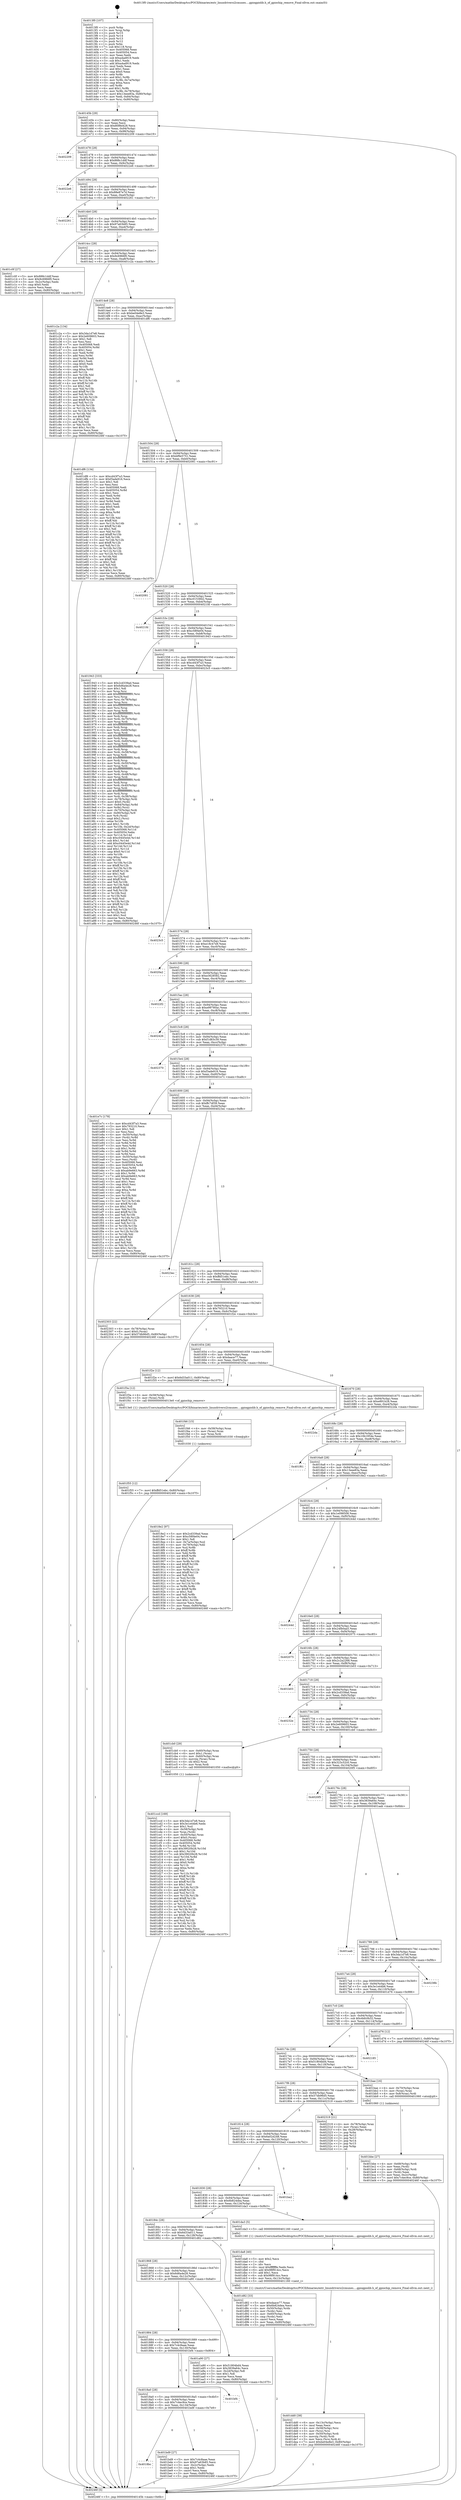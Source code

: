 digraph "0x4013f0" {
  label = "0x4013f0 (/mnt/c/Users/mathe/Desktop/tcc/POCII/binaries/extr_linuxdriversi2cmuxes....gpiogpiolib.h_of_gpiochip_remove_Final-ollvm.out::main(0))"
  labelloc = "t"
  node[shape=record]

  Entry [label="",width=0.3,height=0.3,shape=circle,fillcolor=black,style=filled]
  "0x40145b" [label="{
     0x40145b [29]\l
     | [instrs]\l
     &nbsp;&nbsp;0x40145b \<+3\>: mov -0x80(%rbp),%eax\l
     &nbsp;&nbsp;0x40145e \<+2\>: mov %eax,%ecx\l
     &nbsp;&nbsp;0x401460 \<+6\>: sub $0x80f8d428,%ecx\l
     &nbsp;&nbsp;0x401466 \<+6\>: mov %eax,-0x94(%rbp)\l
     &nbsp;&nbsp;0x40146c \<+6\>: mov %ecx,-0x98(%rbp)\l
     &nbsp;&nbsp;0x401472 \<+6\>: je 0000000000402209 \<main+0xe19\>\l
  }"]
  "0x402209" [label="{
     0x402209\l
  }", style=dashed]
  "0x401478" [label="{
     0x401478 [28]\l
     | [instrs]\l
     &nbsp;&nbsp;0x401478 \<+5\>: jmp 000000000040147d \<main+0x8d\>\l
     &nbsp;&nbsp;0x40147d \<+6\>: mov -0x94(%rbp),%eax\l
     &nbsp;&nbsp;0x401483 \<+5\>: sub $0x888c1ddf,%eax\l
     &nbsp;&nbsp;0x401488 \<+6\>: mov %eax,-0x9c(%rbp)\l
     &nbsp;&nbsp;0x40148e \<+6\>: je 00000000004022e6 \<main+0xef6\>\l
  }"]
  Exit [label="",width=0.3,height=0.3,shape=circle,fillcolor=black,style=filled,peripheries=2]
  "0x4022e6" [label="{
     0x4022e6\l
  }", style=dashed]
  "0x401494" [label="{
     0x401494 [28]\l
     | [instrs]\l
     &nbsp;&nbsp;0x401494 \<+5\>: jmp 0000000000401499 \<main+0xa9\>\l
     &nbsp;&nbsp;0x401499 \<+6\>: mov -0x94(%rbp),%eax\l
     &nbsp;&nbsp;0x40149f \<+5\>: sub $0x88e87e7d,%eax\l
     &nbsp;&nbsp;0x4014a4 \<+6\>: mov %eax,-0xa0(%rbp)\l
     &nbsp;&nbsp;0x4014aa \<+6\>: je 0000000000402261 \<main+0xe71\>\l
  }"]
  "0x401f55" [label="{
     0x401f55 [12]\l
     | [instrs]\l
     &nbsp;&nbsp;0x401f55 \<+7\>: movl $0xffd51ebc,-0x80(%rbp)\l
     &nbsp;&nbsp;0x401f5c \<+5\>: jmp 000000000040246f \<main+0x107f\>\l
  }"]
  "0x402261" [label="{
     0x402261\l
  }", style=dashed]
  "0x4014b0" [label="{
     0x4014b0 [28]\l
     | [instrs]\l
     &nbsp;&nbsp;0x4014b0 \<+5\>: jmp 00000000004014b5 \<main+0xc5\>\l
     &nbsp;&nbsp;0x4014b5 \<+6\>: mov -0x94(%rbp),%eax\l
     &nbsp;&nbsp;0x4014bb \<+5\>: sub $0x97a63b85,%eax\l
     &nbsp;&nbsp;0x4014c0 \<+6\>: mov %eax,-0xa4(%rbp)\l
     &nbsp;&nbsp;0x4014c6 \<+6\>: je 0000000000401c0f \<main+0x81f\>\l
  }"]
  "0x401f46" [label="{
     0x401f46 [15]\l
     | [instrs]\l
     &nbsp;&nbsp;0x401f46 \<+4\>: mov -0x58(%rbp),%rax\l
     &nbsp;&nbsp;0x401f4a \<+3\>: mov (%rax),%rax\l
     &nbsp;&nbsp;0x401f4d \<+3\>: mov %rax,%rdi\l
     &nbsp;&nbsp;0x401f50 \<+5\>: call 0000000000401030 \<free@plt\>\l
     | [calls]\l
     &nbsp;&nbsp;0x401030 \{1\} (unknown)\l
  }"]
  "0x401c0f" [label="{
     0x401c0f [27]\l
     | [instrs]\l
     &nbsp;&nbsp;0x401c0f \<+5\>: mov $0x888c1ddf,%eax\l
     &nbsp;&nbsp;0x401c14 \<+5\>: mov $0x9c6966f0,%ecx\l
     &nbsp;&nbsp;0x401c19 \<+3\>: mov -0x2c(%rbp),%edx\l
     &nbsp;&nbsp;0x401c1c \<+3\>: cmp $0x0,%edx\l
     &nbsp;&nbsp;0x401c1f \<+3\>: cmove %ecx,%eax\l
     &nbsp;&nbsp;0x401c22 \<+3\>: mov %eax,-0x80(%rbp)\l
     &nbsp;&nbsp;0x401c25 \<+5\>: jmp 000000000040246f \<main+0x107f\>\l
  }"]
  "0x4014cc" [label="{
     0x4014cc [28]\l
     | [instrs]\l
     &nbsp;&nbsp;0x4014cc \<+5\>: jmp 00000000004014d1 \<main+0xe1\>\l
     &nbsp;&nbsp;0x4014d1 \<+6\>: mov -0x94(%rbp),%eax\l
     &nbsp;&nbsp;0x4014d7 \<+5\>: sub $0x9c6966f0,%eax\l
     &nbsp;&nbsp;0x4014dc \<+6\>: mov %eax,-0xa8(%rbp)\l
     &nbsp;&nbsp;0x4014e2 \<+6\>: je 0000000000401c2a \<main+0x83a\>\l
  }"]
  "0x401dd0" [label="{
     0x401dd0 [38]\l
     | [instrs]\l
     &nbsp;&nbsp;0x401dd0 \<+6\>: mov -0x13c(%rbp),%ecx\l
     &nbsp;&nbsp;0x401dd6 \<+3\>: imul %eax,%ecx\l
     &nbsp;&nbsp;0x401dd9 \<+4\>: mov -0x58(%rbp),%rsi\l
     &nbsp;&nbsp;0x401ddd \<+3\>: mov (%rsi),%rsi\l
     &nbsp;&nbsp;0x401de0 \<+4\>: mov -0x50(%rbp),%rdi\l
     &nbsp;&nbsp;0x401de4 \<+3\>: movslq (%rdi),%rdi\l
     &nbsp;&nbsp;0x401de7 \<+3\>: mov %ecx,(%rsi,%rdi,4)\l
     &nbsp;&nbsp;0x401dea \<+7\>: movl $0xbe04e8e3,-0x80(%rbp)\l
     &nbsp;&nbsp;0x401df1 \<+5\>: jmp 000000000040246f \<main+0x107f\>\l
  }"]
  "0x401c2a" [label="{
     0x401c2a [134]\l
     | [instrs]\l
     &nbsp;&nbsp;0x401c2a \<+5\>: mov $0x3da1d7e8,%eax\l
     &nbsp;&nbsp;0x401c2f \<+5\>: mov $0x2e609603,%ecx\l
     &nbsp;&nbsp;0x401c34 \<+2\>: mov $0x1,%dl\l
     &nbsp;&nbsp;0x401c36 \<+2\>: xor %esi,%esi\l
     &nbsp;&nbsp;0x401c38 \<+7\>: mov 0x405068,%edi\l
     &nbsp;&nbsp;0x401c3f \<+8\>: mov 0x405054,%r8d\l
     &nbsp;&nbsp;0x401c47 \<+3\>: sub $0x1,%esi\l
     &nbsp;&nbsp;0x401c4a \<+3\>: mov %edi,%r9d\l
     &nbsp;&nbsp;0x401c4d \<+3\>: add %esi,%r9d\l
     &nbsp;&nbsp;0x401c50 \<+4\>: imul %r9d,%edi\l
     &nbsp;&nbsp;0x401c54 \<+3\>: and $0x1,%edi\l
     &nbsp;&nbsp;0x401c57 \<+3\>: cmp $0x0,%edi\l
     &nbsp;&nbsp;0x401c5a \<+4\>: sete %r10b\l
     &nbsp;&nbsp;0x401c5e \<+4\>: cmp $0xa,%r8d\l
     &nbsp;&nbsp;0x401c62 \<+4\>: setl %r11b\l
     &nbsp;&nbsp;0x401c66 \<+3\>: mov %r10b,%bl\l
     &nbsp;&nbsp;0x401c69 \<+3\>: xor $0xff,%bl\l
     &nbsp;&nbsp;0x401c6c \<+3\>: mov %r11b,%r14b\l
     &nbsp;&nbsp;0x401c6f \<+4\>: xor $0xff,%r14b\l
     &nbsp;&nbsp;0x401c73 \<+3\>: xor $0x1,%dl\l
     &nbsp;&nbsp;0x401c76 \<+3\>: mov %bl,%r15b\l
     &nbsp;&nbsp;0x401c79 \<+4\>: and $0xff,%r15b\l
     &nbsp;&nbsp;0x401c7d \<+3\>: and %dl,%r10b\l
     &nbsp;&nbsp;0x401c80 \<+3\>: mov %r14b,%r12b\l
     &nbsp;&nbsp;0x401c83 \<+4\>: and $0xff,%r12b\l
     &nbsp;&nbsp;0x401c87 \<+3\>: and %dl,%r11b\l
     &nbsp;&nbsp;0x401c8a \<+3\>: or %r10b,%r15b\l
     &nbsp;&nbsp;0x401c8d \<+3\>: or %r11b,%r12b\l
     &nbsp;&nbsp;0x401c90 \<+3\>: xor %r12b,%r15b\l
     &nbsp;&nbsp;0x401c93 \<+3\>: or %r14b,%bl\l
     &nbsp;&nbsp;0x401c96 \<+3\>: xor $0xff,%bl\l
     &nbsp;&nbsp;0x401c99 \<+3\>: or $0x1,%dl\l
     &nbsp;&nbsp;0x401c9c \<+2\>: and %dl,%bl\l
     &nbsp;&nbsp;0x401c9e \<+3\>: or %bl,%r15b\l
     &nbsp;&nbsp;0x401ca1 \<+4\>: test $0x1,%r15b\l
     &nbsp;&nbsp;0x401ca5 \<+3\>: cmovne %ecx,%eax\l
     &nbsp;&nbsp;0x401ca8 \<+3\>: mov %eax,-0x80(%rbp)\l
     &nbsp;&nbsp;0x401cab \<+5\>: jmp 000000000040246f \<main+0x107f\>\l
  }"]
  "0x4014e8" [label="{
     0x4014e8 [28]\l
     | [instrs]\l
     &nbsp;&nbsp;0x4014e8 \<+5\>: jmp 00000000004014ed \<main+0xfd\>\l
     &nbsp;&nbsp;0x4014ed \<+6\>: mov -0x94(%rbp),%eax\l
     &nbsp;&nbsp;0x4014f3 \<+5\>: sub $0xbe04e8e3,%eax\l
     &nbsp;&nbsp;0x4014f8 \<+6\>: mov %eax,-0xac(%rbp)\l
     &nbsp;&nbsp;0x4014fe \<+6\>: je 0000000000401df6 \<main+0xa06\>\l
  }"]
  "0x401da8" [label="{
     0x401da8 [40]\l
     | [instrs]\l
     &nbsp;&nbsp;0x401da8 \<+5\>: mov $0x2,%ecx\l
     &nbsp;&nbsp;0x401dad \<+1\>: cltd\l
     &nbsp;&nbsp;0x401dae \<+2\>: idiv %ecx\l
     &nbsp;&nbsp;0x401db0 \<+6\>: imul $0xfffffffe,%edx,%ecx\l
     &nbsp;&nbsp;0x401db6 \<+6\>: add $0x98f914cc,%ecx\l
     &nbsp;&nbsp;0x401dbc \<+3\>: add $0x1,%ecx\l
     &nbsp;&nbsp;0x401dbf \<+6\>: sub $0x98f914cc,%ecx\l
     &nbsp;&nbsp;0x401dc5 \<+6\>: mov %ecx,-0x13c(%rbp)\l
     &nbsp;&nbsp;0x401dcb \<+5\>: call 0000000000401160 \<next_i\>\l
     | [calls]\l
     &nbsp;&nbsp;0x401160 \{1\} (/mnt/c/Users/mathe/Desktop/tcc/POCII/binaries/extr_linuxdriversi2cmuxes....gpiogpiolib.h_of_gpiochip_remove_Final-ollvm.out::next_i)\l
  }"]
  "0x401df6" [label="{
     0x401df6 [134]\l
     | [instrs]\l
     &nbsp;&nbsp;0x401df6 \<+5\>: mov $0xcd43f7a3,%eax\l
     &nbsp;&nbsp;0x401dfb \<+5\>: mov $0xf3ade916,%ecx\l
     &nbsp;&nbsp;0x401e00 \<+2\>: mov $0x1,%dl\l
     &nbsp;&nbsp;0x401e02 \<+2\>: xor %esi,%esi\l
     &nbsp;&nbsp;0x401e04 \<+7\>: mov 0x405068,%edi\l
     &nbsp;&nbsp;0x401e0b \<+8\>: mov 0x405054,%r8d\l
     &nbsp;&nbsp;0x401e13 \<+3\>: sub $0x1,%esi\l
     &nbsp;&nbsp;0x401e16 \<+3\>: mov %edi,%r9d\l
     &nbsp;&nbsp;0x401e19 \<+3\>: add %esi,%r9d\l
     &nbsp;&nbsp;0x401e1c \<+4\>: imul %r9d,%edi\l
     &nbsp;&nbsp;0x401e20 \<+3\>: and $0x1,%edi\l
     &nbsp;&nbsp;0x401e23 \<+3\>: cmp $0x0,%edi\l
     &nbsp;&nbsp;0x401e26 \<+4\>: sete %r10b\l
     &nbsp;&nbsp;0x401e2a \<+4\>: cmp $0xa,%r8d\l
     &nbsp;&nbsp;0x401e2e \<+4\>: setl %r11b\l
     &nbsp;&nbsp;0x401e32 \<+3\>: mov %r10b,%bl\l
     &nbsp;&nbsp;0x401e35 \<+3\>: xor $0xff,%bl\l
     &nbsp;&nbsp;0x401e38 \<+3\>: mov %r11b,%r14b\l
     &nbsp;&nbsp;0x401e3b \<+4\>: xor $0xff,%r14b\l
     &nbsp;&nbsp;0x401e3f \<+3\>: xor $0x1,%dl\l
     &nbsp;&nbsp;0x401e42 \<+3\>: mov %bl,%r15b\l
     &nbsp;&nbsp;0x401e45 \<+4\>: and $0xff,%r15b\l
     &nbsp;&nbsp;0x401e49 \<+3\>: and %dl,%r10b\l
     &nbsp;&nbsp;0x401e4c \<+3\>: mov %r14b,%r12b\l
     &nbsp;&nbsp;0x401e4f \<+4\>: and $0xff,%r12b\l
     &nbsp;&nbsp;0x401e53 \<+3\>: and %dl,%r11b\l
     &nbsp;&nbsp;0x401e56 \<+3\>: or %r10b,%r15b\l
     &nbsp;&nbsp;0x401e59 \<+3\>: or %r11b,%r12b\l
     &nbsp;&nbsp;0x401e5c \<+3\>: xor %r12b,%r15b\l
     &nbsp;&nbsp;0x401e5f \<+3\>: or %r14b,%bl\l
     &nbsp;&nbsp;0x401e62 \<+3\>: xor $0xff,%bl\l
     &nbsp;&nbsp;0x401e65 \<+3\>: or $0x1,%dl\l
     &nbsp;&nbsp;0x401e68 \<+2\>: and %dl,%bl\l
     &nbsp;&nbsp;0x401e6a \<+3\>: or %bl,%r15b\l
     &nbsp;&nbsp;0x401e6d \<+4\>: test $0x1,%r15b\l
     &nbsp;&nbsp;0x401e71 \<+3\>: cmovne %ecx,%eax\l
     &nbsp;&nbsp;0x401e74 \<+3\>: mov %eax,-0x80(%rbp)\l
     &nbsp;&nbsp;0x401e77 \<+5\>: jmp 000000000040246f \<main+0x107f\>\l
  }"]
  "0x401504" [label="{
     0x401504 [28]\l
     | [instrs]\l
     &nbsp;&nbsp;0x401504 \<+5\>: jmp 0000000000401509 \<main+0x119\>\l
     &nbsp;&nbsp;0x401509 \<+6\>: mov -0x94(%rbp),%eax\l
     &nbsp;&nbsp;0x40150f \<+5\>: sub $0xbf9e5751,%eax\l
     &nbsp;&nbsp;0x401514 \<+6\>: mov %eax,-0xb0(%rbp)\l
     &nbsp;&nbsp;0x40151a \<+6\>: je 0000000000402081 \<main+0xc91\>\l
  }"]
  "0x401ccd" [label="{
     0x401ccd [169]\l
     | [instrs]\l
     &nbsp;&nbsp;0x401ccd \<+5\>: mov $0x3da1d7e8,%ecx\l
     &nbsp;&nbsp;0x401cd2 \<+5\>: mov $0x3e1e44b6,%edx\l
     &nbsp;&nbsp;0x401cd7 \<+3\>: mov $0x1,%sil\l
     &nbsp;&nbsp;0x401cda \<+4\>: mov -0x58(%rbp),%rdi\l
     &nbsp;&nbsp;0x401cde \<+3\>: mov %rax,(%rdi)\l
     &nbsp;&nbsp;0x401ce1 \<+4\>: mov -0x50(%rbp),%rax\l
     &nbsp;&nbsp;0x401ce5 \<+6\>: movl $0x0,(%rax)\l
     &nbsp;&nbsp;0x401ceb \<+8\>: mov 0x405068,%r8d\l
     &nbsp;&nbsp;0x401cf3 \<+8\>: mov 0x405054,%r9d\l
     &nbsp;&nbsp;0x401cfb \<+3\>: mov %r8d,%r10d\l
     &nbsp;&nbsp;0x401cfe \<+7\>: add $0x39020b28,%r10d\l
     &nbsp;&nbsp;0x401d05 \<+4\>: sub $0x1,%r10d\l
     &nbsp;&nbsp;0x401d09 \<+7\>: sub $0x39020b28,%r10d\l
     &nbsp;&nbsp;0x401d10 \<+4\>: imul %r10d,%r8d\l
     &nbsp;&nbsp;0x401d14 \<+4\>: and $0x1,%r8d\l
     &nbsp;&nbsp;0x401d18 \<+4\>: cmp $0x0,%r8d\l
     &nbsp;&nbsp;0x401d1c \<+4\>: sete %r11b\l
     &nbsp;&nbsp;0x401d20 \<+4\>: cmp $0xa,%r9d\l
     &nbsp;&nbsp;0x401d24 \<+3\>: setl %bl\l
     &nbsp;&nbsp;0x401d27 \<+3\>: mov %r11b,%r14b\l
     &nbsp;&nbsp;0x401d2a \<+4\>: xor $0xff,%r14b\l
     &nbsp;&nbsp;0x401d2e \<+3\>: mov %bl,%r15b\l
     &nbsp;&nbsp;0x401d31 \<+4\>: xor $0xff,%r15b\l
     &nbsp;&nbsp;0x401d35 \<+4\>: xor $0x1,%sil\l
     &nbsp;&nbsp;0x401d39 \<+3\>: mov %r14b,%r12b\l
     &nbsp;&nbsp;0x401d3c \<+4\>: and $0xff,%r12b\l
     &nbsp;&nbsp;0x401d40 \<+3\>: and %sil,%r11b\l
     &nbsp;&nbsp;0x401d43 \<+3\>: mov %r15b,%r13b\l
     &nbsp;&nbsp;0x401d46 \<+4\>: and $0xff,%r13b\l
     &nbsp;&nbsp;0x401d4a \<+3\>: and %sil,%bl\l
     &nbsp;&nbsp;0x401d4d \<+3\>: or %r11b,%r12b\l
     &nbsp;&nbsp;0x401d50 \<+3\>: or %bl,%r13b\l
     &nbsp;&nbsp;0x401d53 \<+3\>: xor %r13b,%r12b\l
     &nbsp;&nbsp;0x401d56 \<+3\>: or %r15b,%r14b\l
     &nbsp;&nbsp;0x401d59 \<+4\>: xor $0xff,%r14b\l
     &nbsp;&nbsp;0x401d5d \<+4\>: or $0x1,%sil\l
     &nbsp;&nbsp;0x401d61 \<+3\>: and %sil,%r14b\l
     &nbsp;&nbsp;0x401d64 \<+3\>: or %r14b,%r12b\l
     &nbsp;&nbsp;0x401d67 \<+4\>: test $0x1,%r12b\l
     &nbsp;&nbsp;0x401d6b \<+3\>: cmovne %edx,%ecx\l
     &nbsp;&nbsp;0x401d6e \<+3\>: mov %ecx,-0x80(%rbp)\l
     &nbsp;&nbsp;0x401d71 \<+5\>: jmp 000000000040246f \<main+0x107f\>\l
  }"]
  "0x402081" [label="{
     0x402081\l
  }", style=dashed]
  "0x401520" [label="{
     0x401520 [28]\l
     | [instrs]\l
     &nbsp;&nbsp;0x401520 \<+5\>: jmp 0000000000401525 \<main+0x135\>\l
     &nbsp;&nbsp;0x401525 \<+6\>: mov -0x94(%rbp),%eax\l
     &nbsp;&nbsp;0x40152b \<+5\>: sub $0xc0153842,%eax\l
     &nbsp;&nbsp;0x401530 \<+6\>: mov %eax,-0xb4(%rbp)\l
     &nbsp;&nbsp;0x401536 \<+6\>: je 00000000004021fd \<main+0xe0d\>\l
  }"]
  "0x4018bc" [label="{
     0x4018bc\l
  }", style=dashed]
  "0x4021fd" [label="{
     0x4021fd\l
  }", style=dashed]
  "0x40153c" [label="{
     0x40153c [28]\l
     | [instrs]\l
     &nbsp;&nbsp;0x40153c \<+5\>: jmp 0000000000401541 \<main+0x151\>\l
     &nbsp;&nbsp;0x401541 \<+6\>: mov -0x94(%rbp),%eax\l
     &nbsp;&nbsp;0x401547 \<+5\>: sub $0xc58f4e04,%eax\l
     &nbsp;&nbsp;0x40154c \<+6\>: mov %eax,-0xb8(%rbp)\l
     &nbsp;&nbsp;0x401552 \<+6\>: je 0000000000401943 \<main+0x553\>\l
  }"]
  "0x401bd9" [label="{
     0x401bd9 [27]\l
     | [instrs]\l
     &nbsp;&nbsp;0x401bd9 \<+5\>: mov $0x7c4c8aae,%eax\l
     &nbsp;&nbsp;0x401bde \<+5\>: mov $0x97a63b85,%ecx\l
     &nbsp;&nbsp;0x401be3 \<+3\>: mov -0x2c(%rbp),%edx\l
     &nbsp;&nbsp;0x401be6 \<+3\>: cmp $0x1,%edx\l
     &nbsp;&nbsp;0x401be9 \<+3\>: cmovl %ecx,%eax\l
     &nbsp;&nbsp;0x401bec \<+3\>: mov %eax,-0x80(%rbp)\l
     &nbsp;&nbsp;0x401bef \<+5\>: jmp 000000000040246f \<main+0x107f\>\l
  }"]
  "0x401943" [label="{
     0x401943 [333]\l
     | [instrs]\l
     &nbsp;&nbsp;0x401943 \<+5\>: mov $0x2cd339ad,%eax\l
     &nbsp;&nbsp;0x401948 \<+5\>: mov $0x6d6a4e28,%ecx\l
     &nbsp;&nbsp;0x40194d \<+2\>: mov $0x1,%dl\l
     &nbsp;&nbsp;0x40194f \<+3\>: mov %rsp,%rsi\l
     &nbsp;&nbsp;0x401952 \<+4\>: add $0xfffffffffffffff0,%rsi\l
     &nbsp;&nbsp;0x401956 \<+3\>: mov %rsi,%rsp\l
     &nbsp;&nbsp;0x401959 \<+4\>: mov %rsi,-0x78(%rbp)\l
     &nbsp;&nbsp;0x40195d \<+3\>: mov %rsp,%rsi\l
     &nbsp;&nbsp;0x401960 \<+4\>: add $0xfffffffffffffff0,%rsi\l
     &nbsp;&nbsp;0x401964 \<+3\>: mov %rsi,%rsp\l
     &nbsp;&nbsp;0x401967 \<+3\>: mov %rsp,%rdi\l
     &nbsp;&nbsp;0x40196a \<+4\>: add $0xfffffffffffffff0,%rdi\l
     &nbsp;&nbsp;0x40196e \<+3\>: mov %rdi,%rsp\l
     &nbsp;&nbsp;0x401971 \<+4\>: mov %rdi,-0x70(%rbp)\l
     &nbsp;&nbsp;0x401975 \<+3\>: mov %rsp,%rdi\l
     &nbsp;&nbsp;0x401978 \<+4\>: add $0xfffffffffffffff0,%rdi\l
     &nbsp;&nbsp;0x40197c \<+3\>: mov %rdi,%rsp\l
     &nbsp;&nbsp;0x40197f \<+4\>: mov %rdi,-0x68(%rbp)\l
     &nbsp;&nbsp;0x401983 \<+3\>: mov %rsp,%rdi\l
     &nbsp;&nbsp;0x401986 \<+4\>: add $0xfffffffffffffff0,%rdi\l
     &nbsp;&nbsp;0x40198a \<+3\>: mov %rdi,%rsp\l
     &nbsp;&nbsp;0x40198d \<+4\>: mov %rdi,-0x60(%rbp)\l
     &nbsp;&nbsp;0x401991 \<+3\>: mov %rsp,%rdi\l
     &nbsp;&nbsp;0x401994 \<+4\>: add $0xfffffffffffffff0,%rdi\l
     &nbsp;&nbsp;0x401998 \<+3\>: mov %rdi,%rsp\l
     &nbsp;&nbsp;0x40199b \<+4\>: mov %rdi,-0x58(%rbp)\l
     &nbsp;&nbsp;0x40199f \<+3\>: mov %rsp,%rdi\l
     &nbsp;&nbsp;0x4019a2 \<+4\>: add $0xfffffffffffffff0,%rdi\l
     &nbsp;&nbsp;0x4019a6 \<+3\>: mov %rdi,%rsp\l
     &nbsp;&nbsp;0x4019a9 \<+4\>: mov %rdi,-0x50(%rbp)\l
     &nbsp;&nbsp;0x4019ad \<+3\>: mov %rsp,%rdi\l
     &nbsp;&nbsp;0x4019b0 \<+4\>: add $0xfffffffffffffff0,%rdi\l
     &nbsp;&nbsp;0x4019b4 \<+3\>: mov %rdi,%rsp\l
     &nbsp;&nbsp;0x4019b7 \<+4\>: mov %rdi,-0x48(%rbp)\l
     &nbsp;&nbsp;0x4019bb \<+3\>: mov %rsp,%rdi\l
     &nbsp;&nbsp;0x4019be \<+4\>: add $0xfffffffffffffff0,%rdi\l
     &nbsp;&nbsp;0x4019c2 \<+3\>: mov %rdi,%rsp\l
     &nbsp;&nbsp;0x4019c5 \<+4\>: mov %rdi,-0x40(%rbp)\l
     &nbsp;&nbsp;0x4019c9 \<+3\>: mov %rsp,%rdi\l
     &nbsp;&nbsp;0x4019cc \<+4\>: add $0xfffffffffffffff0,%rdi\l
     &nbsp;&nbsp;0x4019d0 \<+3\>: mov %rdi,%rsp\l
     &nbsp;&nbsp;0x4019d3 \<+4\>: mov %rdi,-0x38(%rbp)\l
     &nbsp;&nbsp;0x4019d7 \<+4\>: mov -0x78(%rbp),%rdi\l
     &nbsp;&nbsp;0x4019db \<+6\>: movl $0x0,(%rdi)\l
     &nbsp;&nbsp;0x4019e1 \<+7\>: mov -0x84(%rbp),%r8d\l
     &nbsp;&nbsp;0x4019e8 \<+3\>: mov %r8d,(%rsi)\l
     &nbsp;&nbsp;0x4019eb \<+4\>: mov -0x70(%rbp),%rdi\l
     &nbsp;&nbsp;0x4019ef \<+7\>: mov -0x90(%rbp),%r9\l
     &nbsp;&nbsp;0x4019f6 \<+3\>: mov %r9,(%rdi)\l
     &nbsp;&nbsp;0x4019f9 \<+3\>: cmpl $0x2,(%rsi)\l
     &nbsp;&nbsp;0x4019fc \<+4\>: setne %r10b\l
     &nbsp;&nbsp;0x401a00 \<+4\>: and $0x1,%r10b\l
     &nbsp;&nbsp;0x401a04 \<+4\>: mov %r10b,-0x2d(%rbp)\l
     &nbsp;&nbsp;0x401a08 \<+8\>: mov 0x405068,%r11d\l
     &nbsp;&nbsp;0x401a10 \<+7\>: mov 0x405054,%ebx\l
     &nbsp;&nbsp;0x401a17 \<+3\>: mov %r11d,%r14d\l
     &nbsp;&nbsp;0x401a1a \<+7\>: sub $0xc0445e4d,%r14d\l
     &nbsp;&nbsp;0x401a21 \<+4\>: sub $0x1,%r14d\l
     &nbsp;&nbsp;0x401a25 \<+7\>: add $0xc0445e4d,%r14d\l
     &nbsp;&nbsp;0x401a2c \<+4\>: imul %r14d,%r11d\l
     &nbsp;&nbsp;0x401a30 \<+4\>: and $0x1,%r11d\l
     &nbsp;&nbsp;0x401a34 \<+4\>: cmp $0x0,%r11d\l
     &nbsp;&nbsp;0x401a38 \<+4\>: sete %r10b\l
     &nbsp;&nbsp;0x401a3c \<+3\>: cmp $0xa,%ebx\l
     &nbsp;&nbsp;0x401a3f \<+4\>: setl %r15b\l
     &nbsp;&nbsp;0x401a43 \<+3\>: mov %r10b,%r12b\l
     &nbsp;&nbsp;0x401a46 \<+4\>: xor $0xff,%r12b\l
     &nbsp;&nbsp;0x401a4a \<+3\>: mov %r15b,%r13b\l
     &nbsp;&nbsp;0x401a4d \<+4\>: xor $0xff,%r13b\l
     &nbsp;&nbsp;0x401a51 \<+3\>: xor $0x1,%dl\l
     &nbsp;&nbsp;0x401a54 \<+3\>: mov %r12b,%sil\l
     &nbsp;&nbsp;0x401a57 \<+4\>: and $0xff,%sil\l
     &nbsp;&nbsp;0x401a5b \<+3\>: and %dl,%r10b\l
     &nbsp;&nbsp;0x401a5e \<+3\>: mov %r13b,%dil\l
     &nbsp;&nbsp;0x401a61 \<+4\>: and $0xff,%dil\l
     &nbsp;&nbsp;0x401a65 \<+3\>: and %dl,%r15b\l
     &nbsp;&nbsp;0x401a68 \<+3\>: or %r10b,%sil\l
     &nbsp;&nbsp;0x401a6b \<+3\>: or %r15b,%dil\l
     &nbsp;&nbsp;0x401a6e \<+3\>: xor %dil,%sil\l
     &nbsp;&nbsp;0x401a71 \<+3\>: or %r13b,%r12b\l
     &nbsp;&nbsp;0x401a74 \<+4\>: xor $0xff,%r12b\l
     &nbsp;&nbsp;0x401a78 \<+3\>: or $0x1,%dl\l
     &nbsp;&nbsp;0x401a7b \<+3\>: and %dl,%r12b\l
     &nbsp;&nbsp;0x401a7e \<+3\>: or %r12b,%sil\l
     &nbsp;&nbsp;0x401a81 \<+4\>: test $0x1,%sil\l
     &nbsp;&nbsp;0x401a85 \<+3\>: cmovne %ecx,%eax\l
     &nbsp;&nbsp;0x401a88 \<+3\>: mov %eax,-0x80(%rbp)\l
     &nbsp;&nbsp;0x401a8b \<+5\>: jmp 000000000040246f \<main+0x107f\>\l
  }"]
  "0x401558" [label="{
     0x401558 [28]\l
     | [instrs]\l
     &nbsp;&nbsp;0x401558 \<+5\>: jmp 000000000040155d \<main+0x16d\>\l
     &nbsp;&nbsp;0x40155d \<+6\>: mov -0x94(%rbp),%eax\l
     &nbsp;&nbsp;0x401563 \<+5\>: sub $0xcd43f7a3,%eax\l
     &nbsp;&nbsp;0x401568 \<+6\>: mov %eax,-0xbc(%rbp)\l
     &nbsp;&nbsp;0x40156e \<+6\>: je 00000000004023c5 \<main+0xfd5\>\l
  }"]
  "0x4018a0" [label="{
     0x4018a0 [28]\l
     | [instrs]\l
     &nbsp;&nbsp;0x4018a0 \<+5\>: jmp 00000000004018a5 \<main+0x4b5\>\l
     &nbsp;&nbsp;0x4018a5 \<+6\>: mov -0x94(%rbp),%eax\l
     &nbsp;&nbsp;0x4018ab \<+5\>: sub $0x7c4ec9ce,%eax\l
     &nbsp;&nbsp;0x4018b0 \<+6\>: mov %eax,-0x134(%rbp)\l
     &nbsp;&nbsp;0x4018b6 \<+6\>: je 0000000000401bd9 \<main+0x7e9\>\l
  }"]
  "0x4023c5" [label="{
     0x4023c5\l
  }", style=dashed]
  "0x401574" [label="{
     0x401574 [28]\l
     | [instrs]\l
     &nbsp;&nbsp;0x401574 \<+5\>: jmp 0000000000401579 \<main+0x189\>\l
     &nbsp;&nbsp;0x401579 \<+6\>: mov -0x94(%rbp),%eax\l
     &nbsp;&nbsp;0x40157f \<+5\>: sub $0xe18c47e9,%eax\l
     &nbsp;&nbsp;0x401584 \<+6\>: mov %eax,-0xc0(%rbp)\l
     &nbsp;&nbsp;0x40158a \<+6\>: je 00000000004020a2 \<main+0xcb2\>\l
  }"]
  "0x401bf4" [label="{
     0x401bf4\l
  }", style=dashed]
  "0x4020a2" [label="{
     0x4020a2\l
  }", style=dashed]
  "0x401590" [label="{
     0x401590 [28]\l
     | [instrs]\l
     &nbsp;&nbsp;0x401590 \<+5\>: jmp 0000000000401595 \<main+0x1a5\>\l
     &nbsp;&nbsp;0x401595 \<+6\>: mov -0x94(%rbp),%eax\l
     &nbsp;&nbsp;0x40159b \<+5\>: sub $0xe3628582,%eax\l
     &nbsp;&nbsp;0x4015a0 \<+6\>: mov %eax,-0xc4(%rbp)\l
     &nbsp;&nbsp;0x4015a6 \<+6\>: je 00000000004022f2 \<main+0xf02\>\l
  }"]
  "0x401bbe" [label="{
     0x401bbe [27]\l
     | [instrs]\l
     &nbsp;&nbsp;0x401bbe \<+4\>: mov -0x68(%rbp),%rdi\l
     &nbsp;&nbsp;0x401bc2 \<+2\>: mov %eax,(%rdi)\l
     &nbsp;&nbsp;0x401bc4 \<+4\>: mov -0x68(%rbp),%rdi\l
     &nbsp;&nbsp;0x401bc8 \<+2\>: mov (%rdi),%eax\l
     &nbsp;&nbsp;0x401bca \<+3\>: mov %eax,-0x2c(%rbp)\l
     &nbsp;&nbsp;0x401bcd \<+7\>: movl $0x7c4ec9ce,-0x80(%rbp)\l
     &nbsp;&nbsp;0x401bd4 \<+5\>: jmp 000000000040246f \<main+0x107f\>\l
  }"]
  "0x4022f2" [label="{
     0x4022f2\l
  }", style=dashed]
  "0x4015ac" [label="{
     0x4015ac [28]\l
     | [instrs]\l
     &nbsp;&nbsp;0x4015ac \<+5\>: jmp 00000000004015b1 \<main+0x1c1\>\l
     &nbsp;&nbsp;0x4015b1 \<+6\>: mov -0x94(%rbp),%eax\l
     &nbsp;&nbsp;0x4015b7 \<+5\>: sub $0xe99780ac,%eax\l
     &nbsp;&nbsp;0x4015bc \<+6\>: mov %eax,-0xc8(%rbp)\l
     &nbsp;&nbsp;0x4015c2 \<+6\>: je 0000000000402426 \<main+0x1036\>\l
  }"]
  "0x401884" [label="{
     0x401884 [28]\l
     | [instrs]\l
     &nbsp;&nbsp;0x401884 \<+5\>: jmp 0000000000401889 \<main+0x499\>\l
     &nbsp;&nbsp;0x401889 \<+6\>: mov -0x94(%rbp),%eax\l
     &nbsp;&nbsp;0x40188f \<+5\>: sub $0x7c4c8aae,%eax\l
     &nbsp;&nbsp;0x401894 \<+6\>: mov %eax,-0x130(%rbp)\l
     &nbsp;&nbsp;0x40189a \<+6\>: je 0000000000401bf4 \<main+0x804\>\l
  }"]
  "0x402426" [label="{
     0x402426\l
  }", style=dashed]
  "0x4015c8" [label="{
     0x4015c8 [28]\l
     | [instrs]\l
     &nbsp;&nbsp;0x4015c8 \<+5\>: jmp 00000000004015cd \<main+0x1dd\>\l
     &nbsp;&nbsp;0x4015cd \<+6\>: mov -0x94(%rbp),%eax\l
     &nbsp;&nbsp;0x4015d3 \<+5\>: sub $0xf1d83c39,%eax\l
     &nbsp;&nbsp;0x4015d8 \<+6\>: mov %eax,-0xcc(%rbp)\l
     &nbsp;&nbsp;0x4015de \<+6\>: je 0000000000402370 \<main+0xf80\>\l
  }"]
  "0x401a90" [label="{
     0x401a90 [27]\l
     | [instrs]\l
     &nbsp;&nbsp;0x401a90 \<+5\>: mov $0x51804bd4,%eax\l
     &nbsp;&nbsp;0x401a95 \<+5\>: mov $0x3839a64c,%ecx\l
     &nbsp;&nbsp;0x401a9a \<+3\>: mov -0x2d(%rbp),%dl\l
     &nbsp;&nbsp;0x401a9d \<+3\>: test $0x1,%dl\l
     &nbsp;&nbsp;0x401aa0 \<+3\>: cmovne %ecx,%eax\l
     &nbsp;&nbsp;0x401aa3 \<+3\>: mov %eax,-0x80(%rbp)\l
     &nbsp;&nbsp;0x401aa6 \<+5\>: jmp 000000000040246f \<main+0x107f\>\l
  }"]
  "0x402370" [label="{
     0x402370\l
  }", style=dashed]
  "0x4015e4" [label="{
     0x4015e4 [28]\l
     | [instrs]\l
     &nbsp;&nbsp;0x4015e4 \<+5\>: jmp 00000000004015e9 \<main+0x1f9\>\l
     &nbsp;&nbsp;0x4015e9 \<+6\>: mov -0x94(%rbp),%eax\l
     &nbsp;&nbsp;0x4015ef \<+5\>: sub $0xf3ade916,%eax\l
     &nbsp;&nbsp;0x4015f4 \<+6\>: mov %eax,-0xd0(%rbp)\l
     &nbsp;&nbsp;0x4015fa \<+6\>: je 0000000000401e7c \<main+0xa8c\>\l
  }"]
  "0x401868" [label="{
     0x401868 [28]\l
     | [instrs]\l
     &nbsp;&nbsp;0x401868 \<+5\>: jmp 000000000040186d \<main+0x47d\>\l
     &nbsp;&nbsp;0x40186d \<+6\>: mov -0x94(%rbp),%eax\l
     &nbsp;&nbsp;0x401873 \<+5\>: sub $0x6d6a4e28,%eax\l
     &nbsp;&nbsp;0x401878 \<+6\>: mov %eax,-0x12c(%rbp)\l
     &nbsp;&nbsp;0x40187e \<+6\>: je 0000000000401a90 \<main+0x6a0\>\l
  }"]
  "0x401e7c" [label="{
     0x401e7c [178]\l
     | [instrs]\l
     &nbsp;&nbsp;0x401e7c \<+5\>: mov $0xcd43f7a3,%eax\l
     &nbsp;&nbsp;0x401e81 \<+5\>: mov $0x793210,%ecx\l
     &nbsp;&nbsp;0x401e86 \<+2\>: mov $0x1,%dl\l
     &nbsp;&nbsp;0x401e88 \<+2\>: xor %esi,%esi\l
     &nbsp;&nbsp;0x401e8a \<+4\>: mov -0x50(%rbp),%rdi\l
     &nbsp;&nbsp;0x401e8e \<+3\>: mov (%rdi),%r8d\l
     &nbsp;&nbsp;0x401e91 \<+3\>: mov %esi,%r9d\l
     &nbsp;&nbsp;0x401e94 \<+3\>: sub %r8d,%r9d\l
     &nbsp;&nbsp;0x401e97 \<+3\>: mov %esi,%r8d\l
     &nbsp;&nbsp;0x401e9a \<+4\>: sub $0x1,%r8d\l
     &nbsp;&nbsp;0x401e9e \<+3\>: add %r8d,%r9d\l
     &nbsp;&nbsp;0x401ea1 \<+3\>: sub %r9d,%esi\l
     &nbsp;&nbsp;0x401ea4 \<+4\>: mov -0x50(%rbp),%rdi\l
     &nbsp;&nbsp;0x401ea8 \<+2\>: mov %esi,(%rdi)\l
     &nbsp;&nbsp;0x401eaa \<+7\>: mov 0x405068,%esi\l
     &nbsp;&nbsp;0x401eb1 \<+8\>: mov 0x405054,%r8d\l
     &nbsp;&nbsp;0x401eb9 \<+3\>: mov %esi,%r9d\l
     &nbsp;&nbsp;0x401ebc \<+7\>: sub $0xab9e663,%r9d\l
     &nbsp;&nbsp;0x401ec3 \<+4\>: sub $0x1,%r9d\l
     &nbsp;&nbsp;0x401ec7 \<+7\>: add $0xab9e663,%r9d\l
     &nbsp;&nbsp;0x401ece \<+4\>: imul %r9d,%esi\l
     &nbsp;&nbsp;0x401ed2 \<+3\>: and $0x1,%esi\l
     &nbsp;&nbsp;0x401ed5 \<+3\>: cmp $0x0,%esi\l
     &nbsp;&nbsp;0x401ed8 \<+4\>: sete %r10b\l
     &nbsp;&nbsp;0x401edc \<+4\>: cmp $0xa,%r8d\l
     &nbsp;&nbsp;0x401ee0 \<+4\>: setl %r11b\l
     &nbsp;&nbsp;0x401ee4 \<+3\>: mov %r10b,%bl\l
     &nbsp;&nbsp;0x401ee7 \<+3\>: xor $0xff,%bl\l
     &nbsp;&nbsp;0x401eea \<+3\>: mov %r11b,%r14b\l
     &nbsp;&nbsp;0x401eed \<+4\>: xor $0xff,%r14b\l
     &nbsp;&nbsp;0x401ef1 \<+3\>: xor $0x1,%dl\l
     &nbsp;&nbsp;0x401ef4 \<+3\>: mov %bl,%r15b\l
     &nbsp;&nbsp;0x401ef7 \<+4\>: and $0xff,%r15b\l
     &nbsp;&nbsp;0x401efb \<+3\>: and %dl,%r10b\l
     &nbsp;&nbsp;0x401efe \<+3\>: mov %r14b,%r12b\l
     &nbsp;&nbsp;0x401f01 \<+4\>: and $0xff,%r12b\l
     &nbsp;&nbsp;0x401f05 \<+3\>: and %dl,%r11b\l
     &nbsp;&nbsp;0x401f08 \<+3\>: or %r10b,%r15b\l
     &nbsp;&nbsp;0x401f0b \<+3\>: or %r11b,%r12b\l
     &nbsp;&nbsp;0x401f0e \<+3\>: xor %r12b,%r15b\l
     &nbsp;&nbsp;0x401f11 \<+3\>: or %r14b,%bl\l
     &nbsp;&nbsp;0x401f14 \<+3\>: xor $0xff,%bl\l
     &nbsp;&nbsp;0x401f17 \<+3\>: or $0x1,%dl\l
     &nbsp;&nbsp;0x401f1a \<+2\>: and %dl,%bl\l
     &nbsp;&nbsp;0x401f1c \<+3\>: or %bl,%r15b\l
     &nbsp;&nbsp;0x401f1f \<+4\>: test $0x1,%r15b\l
     &nbsp;&nbsp;0x401f23 \<+3\>: cmovne %ecx,%eax\l
     &nbsp;&nbsp;0x401f26 \<+3\>: mov %eax,-0x80(%rbp)\l
     &nbsp;&nbsp;0x401f29 \<+5\>: jmp 000000000040246f \<main+0x107f\>\l
  }"]
  "0x401600" [label="{
     0x401600 [28]\l
     | [instrs]\l
     &nbsp;&nbsp;0x401600 \<+5\>: jmp 0000000000401605 \<main+0x215\>\l
     &nbsp;&nbsp;0x401605 \<+6\>: mov -0x94(%rbp),%eax\l
     &nbsp;&nbsp;0x40160b \<+5\>: sub $0xffc7df39,%eax\l
     &nbsp;&nbsp;0x401610 \<+6\>: mov %eax,-0xd4(%rbp)\l
     &nbsp;&nbsp;0x401616 \<+6\>: je 00000000004023ec \<main+0xffc\>\l
  }"]
  "0x401d82" [label="{
     0x401d82 [33]\l
     | [instrs]\l
     &nbsp;&nbsp;0x401d82 \<+5\>: mov $0xdaace77,%eax\l
     &nbsp;&nbsp;0x401d87 \<+5\>: mov $0x6b824dea,%ecx\l
     &nbsp;&nbsp;0x401d8c \<+4\>: mov -0x50(%rbp),%rdx\l
     &nbsp;&nbsp;0x401d90 \<+2\>: mov (%rdx),%esi\l
     &nbsp;&nbsp;0x401d92 \<+4\>: mov -0x60(%rbp),%rdx\l
     &nbsp;&nbsp;0x401d96 \<+2\>: cmp (%rdx),%esi\l
     &nbsp;&nbsp;0x401d98 \<+3\>: cmovl %ecx,%eax\l
     &nbsp;&nbsp;0x401d9b \<+3\>: mov %eax,-0x80(%rbp)\l
     &nbsp;&nbsp;0x401d9e \<+5\>: jmp 000000000040246f \<main+0x107f\>\l
  }"]
  "0x4023ec" [label="{
     0x4023ec\l
  }", style=dashed]
  "0x40161c" [label="{
     0x40161c [28]\l
     | [instrs]\l
     &nbsp;&nbsp;0x40161c \<+5\>: jmp 0000000000401621 \<main+0x231\>\l
     &nbsp;&nbsp;0x401621 \<+6\>: mov -0x94(%rbp),%eax\l
     &nbsp;&nbsp;0x401627 \<+5\>: sub $0xffd51ebc,%eax\l
     &nbsp;&nbsp;0x40162c \<+6\>: mov %eax,-0xd8(%rbp)\l
     &nbsp;&nbsp;0x401632 \<+6\>: je 0000000000402303 \<main+0xf13\>\l
  }"]
  "0x40184c" [label="{
     0x40184c [28]\l
     | [instrs]\l
     &nbsp;&nbsp;0x40184c \<+5\>: jmp 0000000000401851 \<main+0x461\>\l
     &nbsp;&nbsp;0x401851 \<+6\>: mov -0x94(%rbp),%eax\l
     &nbsp;&nbsp;0x401857 \<+5\>: sub $0x6d33a011,%eax\l
     &nbsp;&nbsp;0x40185c \<+6\>: mov %eax,-0x128(%rbp)\l
     &nbsp;&nbsp;0x401862 \<+6\>: je 0000000000401d82 \<main+0x992\>\l
  }"]
  "0x402303" [label="{
     0x402303 [22]\l
     | [instrs]\l
     &nbsp;&nbsp;0x402303 \<+4\>: mov -0x78(%rbp),%rax\l
     &nbsp;&nbsp;0x402307 \<+6\>: movl $0x0,(%rax)\l
     &nbsp;&nbsp;0x40230d \<+7\>: movl $0x57db96d5,-0x80(%rbp)\l
     &nbsp;&nbsp;0x402314 \<+5\>: jmp 000000000040246f \<main+0x107f\>\l
  }"]
  "0x401638" [label="{
     0x401638 [28]\l
     | [instrs]\l
     &nbsp;&nbsp;0x401638 \<+5\>: jmp 000000000040163d \<main+0x24d\>\l
     &nbsp;&nbsp;0x40163d \<+6\>: mov -0x94(%rbp),%eax\l
     &nbsp;&nbsp;0x401643 \<+5\>: sub $0x793210,%eax\l
     &nbsp;&nbsp;0x401648 \<+6\>: mov %eax,-0xdc(%rbp)\l
     &nbsp;&nbsp;0x40164e \<+6\>: je 0000000000401f2e \<main+0xb3e\>\l
  }"]
  "0x401da3" [label="{
     0x401da3 [5]\l
     | [instrs]\l
     &nbsp;&nbsp;0x401da3 \<+5\>: call 0000000000401160 \<next_i\>\l
     | [calls]\l
     &nbsp;&nbsp;0x401160 \{1\} (/mnt/c/Users/mathe/Desktop/tcc/POCII/binaries/extr_linuxdriversi2cmuxes....gpiogpiolib.h_of_gpiochip_remove_Final-ollvm.out::next_i)\l
  }"]
  "0x401f2e" [label="{
     0x401f2e [12]\l
     | [instrs]\l
     &nbsp;&nbsp;0x401f2e \<+7\>: movl $0x6d33a011,-0x80(%rbp)\l
     &nbsp;&nbsp;0x401f35 \<+5\>: jmp 000000000040246f \<main+0x107f\>\l
  }"]
  "0x401654" [label="{
     0x401654 [28]\l
     | [instrs]\l
     &nbsp;&nbsp;0x401654 \<+5\>: jmp 0000000000401659 \<main+0x269\>\l
     &nbsp;&nbsp;0x401659 \<+6\>: mov -0x94(%rbp),%eax\l
     &nbsp;&nbsp;0x40165f \<+5\>: sub $0xdaace77,%eax\l
     &nbsp;&nbsp;0x401664 \<+6\>: mov %eax,-0xe0(%rbp)\l
     &nbsp;&nbsp;0x40166a \<+6\>: je 0000000000401f3a \<main+0xb4a\>\l
  }"]
  "0x401830" [label="{
     0x401830 [28]\l
     | [instrs]\l
     &nbsp;&nbsp;0x401830 \<+5\>: jmp 0000000000401835 \<main+0x445\>\l
     &nbsp;&nbsp;0x401835 \<+6\>: mov -0x94(%rbp),%eax\l
     &nbsp;&nbsp;0x40183b \<+5\>: sub $0x6b824dea,%eax\l
     &nbsp;&nbsp;0x401840 \<+6\>: mov %eax,-0x124(%rbp)\l
     &nbsp;&nbsp;0x401846 \<+6\>: je 0000000000401da3 \<main+0x9b3\>\l
  }"]
  "0x401f3a" [label="{
     0x401f3a [12]\l
     | [instrs]\l
     &nbsp;&nbsp;0x401f3a \<+4\>: mov -0x58(%rbp),%rax\l
     &nbsp;&nbsp;0x401f3e \<+3\>: mov (%rax),%rdi\l
     &nbsp;&nbsp;0x401f41 \<+5\>: call 00000000004013e0 \<of_gpiochip_remove\>\l
     | [calls]\l
     &nbsp;&nbsp;0x4013e0 \{1\} (/mnt/c/Users/mathe/Desktop/tcc/POCII/binaries/extr_linuxdriversi2cmuxes....gpiogpiolib.h_of_gpiochip_remove_Final-ollvm.out::of_gpiochip_remove)\l
  }"]
  "0x401670" [label="{
     0x401670 [28]\l
     | [instrs]\l
     &nbsp;&nbsp;0x401670 \<+5\>: jmp 0000000000401675 \<main+0x285\>\l
     &nbsp;&nbsp;0x401675 \<+6\>: mov -0x94(%rbp),%eax\l
     &nbsp;&nbsp;0x40167b \<+5\>: sub $0xe891b28,%eax\l
     &nbsp;&nbsp;0x401680 \<+6\>: mov %eax,-0xe4(%rbp)\l
     &nbsp;&nbsp;0x401686 \<+6\>: je 00000000004022da \<main+0xeea\>\l
  }"]
  "0x401ba2" [label="{
     0x401ba2\l
  }", style=dashed]
  "0x4022da" [label="{
     0x4022da\l
  }", style=dashed]
  "0x40168c" [label="{
     0x40168c [28]\l
     | [instrs]\l
     &nbsp;&nbsp;0x40168c \<+5\>: jmp 0000000000401691 \<main+0x2a1\>\l
     &nbsp;&nbsp;0x401691 \<+6\>: mov -0x94(%rbp),%eax\l
     &nbsp;&nbsp;0x401697 \<+5\>: sub $0x10b1954e,%eax\l
     &nbsp;&nbsp;0x40169c \<+6\>: mov %eax,-0xe8(%rbp)\l
     &nbsp;&nbsp;0x4016a2 \<+6\>: je 0000000000401f61 \<main+0xb71\>\l
  }"]
  "0x401814" [label="{
     0x401814 [28]\l
     | [instrs]\l
     &nbsp;&nbsp;0x401814 \<+5\>: jmp 0000000000401819 \<main+0x429\>\l
     &nbsp;&nbsp;0x401819 \<+6\>: mov -0x94(%rbp),%eax\l
     &nbsp;&nbsp;0x40181f \<+5\>: sub $0x6a02d248,%eax\l
     &nbsp;&nbsp;0x401824 \<+6\>: mov %eax,-0x120(%rbp)\l
     &nbsp;&nbsp;0x40182a \<+6\>: je 0000000000401ba2 \<main+0x7b2\>\l
  }"]
  "0x401f61" [label="{
     0x401f61\l
  }", style=dashed]
  "0x4016a8" [label="{
     0x4016a8 [28]\l
     | [instrs]\l
     &nbsp;&nbsp;0x4016a8 \<+5\>: jmp 00000000004016ad \<main+0x2bd\>\l
     &nbsp;&nbsp;0x4016ad \<+6\>: mov -0x94(%rbp),%eax\l
     &nbsp;&nbsp;0x4016b3 \<+5\>: sub $0x13eee83a,%eax\l
     &nbsp;&nbsp;0x4016b8 \<+6\>: mov %eax,-0xec(%rbp)\l
     &nbsp;&nbsp;0x4016be \<+6\>: je 00000000004018e2 \<main+0x4f2\>\l
  }"]
  "0x402319" [label="{
     0x402319 [21]\l
     | [instrs]\l
     &nbsp;&nbsp;0x402319 \<+4\>: mov -0x78(%rbp),%rax\l
     &nbsp;&nbsp;0x40231d \<+2\>: mov (%rax),%eax\l
     &nbsp;&nbsp;0x40231f \<+4\>: lea -0x28(%rbp),%rsp\l
     &nbsp;&nbsp;0x402323 \<+1\>: pop %rbx\l
     &nbsp;&nbsp;0x402324 \<+2\>: pop %r12\l
     &nbsp;&nbsp;0x402326 \<+2\>: pop %r13\l
     &nbsp;&nbsp;0x402328 \<+2\>: pop %r14\l
     &nbsp;&nbsp;0x40232a \<+2\>: pop %r15\l
     &nbsp;&nbsp;0x40232c \<+1\>: pop %rbp\l
     &nbsp;&nbsp;0x40232d \<+1\>: ret\l
  }"]
  "0x4018e2" [label="{
     0x4018e2 [97]\l
     | [instrs]\l
     &nbsp;&nbsp;0x4018e2 \<+5\>: mov $0x2cd339ad,%eax\l
     &nbsp;&nbsp;0x4018e7 \<+5\>: mov $0xc58f4e04,%ecx\l
     &nbsp;&nbsp;0x4018ec \<+2\>: mov $0x1,%dl\l
     &nbsp;&nbsp;0x4018ee \<+4\>: mov -0x7a(%rbp),%sil\l
     &nbsp;&nbsp;0x4018f2 \<+4\>: mov -0x79(%rbp),%dil\l
     &nbsp;&nbsp;0x4018f6 \<+3\>: mov %sil,%r8b\l
     &nbsp;&nbsp;0x4018f9 \<+4\>: xor $0xff,%r8b\l
     &nbsp;&nbsp;0x4018fd \<+3\>: mov %dil,%r9b\l
     &nbsp;&nbsp;0x401900 \<+4\>: xor $0xff,%r9b\l
     &nbsp;&nbsp;0x401904 \<+3\>: xor $0x1,%dl\l
     &nbsp;&nbsp;0x401907 \<+3\>: mov %r8b,%r10b\l
     &nbsp;&nbsp;0x40190a \<+4\>: and $0xff,%r10b\l
     &nbsp;&nbsp;0x40190e \<+3\>: and %dl,%sil\l
     &nbsp;&nbsp;0x401911 \<+3\>: mov %r9b,%r11b\l
     &nbsp;&nbsp;0x401914 \<+4\>: and $0xff,%r11b\l
     &nbsp;&nbsp;0x401918 \<+3\>: and %dl,%dil\l
     &nbsp;&nbsp;0x40191b \<+3\>: or %sil,%r10b\l
     &nbsp;&nbsp;0x40191e \<+3\>: or %dil,%r11b\l
     &nbsp;&nbsp;0x401921 \<+3\>: xor %r11b,%r10b\l
     &nbsp;&nbsp;0x401924 \<+3\>: or %r9b,%r8b\l
     &nbsp;&nbsp;0x401927 \<+4\>: xor $0xff,%r8b\l
     &nbsp;&nbsp;0x40192b \<+3\>: or $0x1,%dl\l
     &nbsp;&nbsp;0x40192e \<+3\>: and %dl,%r8b\l
     &nbsp;&nbsp;0x401931 \<+3\>: or %r8b,%r10b\l
     &nbsp;&nbsp;0x401934 \<+4\>: test $0x1,%r10b\l
     &nbsp;&nbsp;0x401938 \<+3\>: cmovne %ecx,%eax\l
     &nbsp;&nbsp;0x40193b \<+3\>: mov %eax,-0x80(%rbp)\l
     &nbsp;&nbsp;0x40193e \<+5\>: jmp 000000000040246f \<main+0x107f\>\l
  }"]
  "0x4016c4" [label="{
     0x4016c4 [28]\l
     | [instrs]\l
     &nbsp;&nbsp;0x4016c4 \<+5\>: jmp 00000000004016c9 \<main+0x2d9\>\l
     &nbsp;&nbsp;0x4016c9 \<+6\>: mov -0x94(%rbp),%eax\l
     &nbsp;&nbsp;0x4016cf \<+5\>: sub $0x1e098508,%eax\l
     &nbsp;&nbsp;0x4016d4 \<+6\>: mov %eax,-0xf0(%rbp)\l
     &nbsp;&nbsp;0x4016da \<+6\>: je 000000000040244d \<main+0x105d\>\l
  }"]
  "0x40246f" [label="{
     0x40246f [5]\l
     | [instrs]\l
     &nbsp;&nbsp;0x40246f \<+5\>: jmp 000000000040145b \<main+0x6b\>\l
  }"]
  "0x4013f0" [label="{
     0x4013f0 [107]\l
     | [instrs]\l
     &nbsp;&nbsp;0x4013f0 \<+1\>: push %rbp\l
     &nbsp;&nbsp;0x4013f1 \<+3\>: mov %rsp,%rbp\l
     &nbsp;&nbsp;0x4013f4 \<+2\>: push %r15\l
     &nbsp;&nbsp;0x4013f6 \<+2\>: push %r14\l
     &nbsp;&nbsp;0x4013f8 \<+2\>: push %r13\l
     &nbsp;&nbsp;0x4013fa \<+2\>: push %r12\l
     &nbsp;&nbsp;0x4013fc \<+1\>: push %rbx\l
     &nbsp;&nbsp;0x4013fd \<+7\>: sub $0x118,%rsp\l
     &nbsp;&nbsp;0x401404 \<+7\>: mov 0x405068,%eax\l
     &nbsp;&nbsp;0x40140b \<+7\>: mov 0x405054,%ecx\l
     &nbsp;&nbsp;0x401412 \<+2\>: mov %eax,%edx\l
     &nbsp;&nbsp;0x401414 \<+6\>: sub $0xa4ad919,%edx\l
     &nbsp;&nbsp;0x40141a \<+3\>: sub $0x1,%edx\l
     &nbsp;&nbsp;0x40141d \<+6\>: add $0xa4ad919,%edx\l
     &nbsp;&nbsp;0x401423 \<+3\>: imul %edx,%eax\l
     &nbsp;&nbsp;0x401426 \<+3\>: and $0x1,%eax\l
     &nbsp;&nbsp;0x401429 \<+3\>: cmp $0x0,%eax\l
     &nbsp;&nbsp;0x40142c \<+4\>: sete %r8b\l
     &nbsp;&nbsp;0x401430 \<+4\>: and $0x1,%r8b\l
     &nbsp;&nbsp;0x401434 \<+4\>: mov %r8b,-0x7a(%rbp)\l
     &nbsp;&nbsp;0x401438 \<+3\>: cmp $0xa,%ecx\l
     &nbsp;&nbsp;0x40143b \<+4\>: setl %r8b\l
     &nbsp;&nbsp;0x40143f \<+4\>: and $0x1,%r8b\l
     &nbsp;&nbsp;0x401443 \<+4\>: mov %r8b,-0x79(%rbp)\l
     &nbsp;&nbsp;0x401447 \<+7\>: movl $0x13eee83a,-0x80(%rbp)\l
     &nbsp;&nbsp;0x40144e \<+6\>: mov %edi,-0x84(%rbp)\l
     &nbsp;&nbsp;0x401454 \<+7\>: mov %rsi,-0x90(%rbp)\l
  }"]
  "0x4017f8" [label="{
     0x4017f8 [28]\l
     | [instrs]\l
     &nbsp;&nbsp;0x4017f8 \<+5\>: jmp 00000000004017fd \<main+0x40d\>\l
     &nbsp;&nbsp;0x4017fd \<+6\>: mov -0x94(%rbp),%eax\l
     &nbsp;&nbsp;0x401803 \<+5\>: sub $0x57db96d5,%eax\l
     &nbsp;&nbsp;0x401808 \<+6\>: mov %eax,-0x11c(%rbp)\l
     &nbsp;&nbsp;0x40180e \<+6\>: je 0000000000402319 \<main+0xf29\>\l
  }"]
  "0x401bae" [label="{
     0x401bae [16]\l
     | [instrs]\l
     &nbsp;&nbsp;0x401bae \<+4\>: mov -0x70(%rbp),%rax\l
     &nbsp;&nbsp;0x401bb2 \<+3\>: mov (%rax),%rax\l
     &nbsp;&nbsp;0x401bb5 \<+4\>: mov 0x8(%rax),%rdi\l
     &nbsp;&nbsp;0x401bb9 \<+5\>: call 0000000000401060 \<atoi@plt\>\l
     | [calls]\l
     &nbsp;&nbsp;0x401060 \{1\} (unknown)\l
  }"]
  "0x40244d" [label="{
     0x40244d\l
  }", style=dashed]
  "0x4016e0" [label="{
     0x4016e0 [28]\l
     | [instrs]\l
     &nbsp;&nbsp;0x4016e0 \<+5\>: jmp 00000000004016e5 \<main+0x2f5\>\l
     &nbsp;&nbsp;0x4016e5 \<+6\>: mov -0x94(%rbp),%eax\l
     &nbsp;&nbsp;0x4016eb \<+5\>: sub $0x24fb0aa5,%eax\l
     &nbsp;&nbsp;0x4016f0 \<+6\>: mov %eax,-0xf4(%rbp)\l
     &nbsp;&nbsp;0x4016f6 \<+6\>: je 0000000000402075 \<main+0xc85\>\l
  }"]
  "0x4017dc" [label="{
     0x4017dc [28]\l
     | [instrs]\l
     &nbsp;&nbsp;0x4017dc \<+5\>: jmp 00000000004017e1 \<main+0x3f1\>\l
     &nbsp;&nbsp;0x4017e1 \<+6\>: mov -0x94(%rbp),%eax\l
     &nbsp;&nbsp;0x4017e7 \<+5\>: sub $0x51804bd4,%eax\l
     &nbsp;&nbsp;0x4017ec \<+6\>: mov %eax,-0x118(%rbp)\l
     &nbsp;&nbsp;0x4017f2 \<+6\>: je 0000000000401bae \<main+0x7be\>\l
  }"]
  "0x402075" [label="{
     0x402075\l
  }", style=dashed]
  "0x4016fc" [label="{
     0x4016fc [28]\l
     | [instrs]\l
     &nbsp;&nbsp;0x4016fc \<+5\>: jmp 0000000000401701 \<main+0x311\>\l
     &nbsp;&nbsp;0x401701 \<+6\>: mov -0x94(%rbp),%eax\l
     &nbsp;&nbsp;0x401707 \<+5\>: sub $0x2c2a2268,%eax\l
     &nbsp;&nbsp;0x40170c \<+6\>: mov %eax,-0xf8(%rbp)\l
     &nbsp;&nbsp;0x401712 \<+6\>: je 0000000000401b03 \<main+0x713\>\l
  }"]
  "0x402185" [label="{
     0x402185\l
  }", style=dashed]
  "0x401b03" [label="{
     0x401b03\l
  }", style=dashed]
  "0x401718" [label="{
     0x401718 [28]\l
     | [instrs]\l
     &nbsp;&nbsp;0x401718 \<+5\>: jmp 000000000040171d \<main+0x32d\>\l
     &nbsp;&nbsp;0x40171d \<+6\>: mov -0x94(%rbp),%eax\l
     &nbsp;&nbsp;0x401723 \<+5\>: sub $0x2cd339ad,%eax\l
     &nbsp;&nbsp;0x401728 \<+6\>: mov %eax,-0xfc(%rbp)\l
     &nbsp;&nbsp;0x40172e \<+6\>: je 000000000040232e \<main+0xf3e\>\l
  }"]
  "0x4017c0" [label="{
     0x4017c0 [28]\l
     | [instrs]\l
     &nbsp;&nbsp;0x4017c0 \<+5\>: jmp 00000000004017c5 \<main+0x3d5\>\l
     &nbsp;&nbsp;0x4017c5 \<+6\>: mov -0x94(%rbp),%eax\l
     &nbsp;&nbsp;0x4017cb \<+5\>: sub $0x4bfc0b32,%eax\l
     &nbsp;&nbsp;0x4017d0 \<+6\>: mov %eax,-0x114(%rbp)\l
     &nbsp;&nbsp;0x4017d6 \<+6\>: je 0000000000402185 \<main+0xd95\>\l
  }"]
  "0x40232e" [label="{
     0x40232e\l
  }", style=dashed]
  "0x401734" [label="{
     0x401734 [28]\l
     | [instrs]\l
     &nbsp;&nbsp;0x401734 \<+5\>: jmp 0000000000401739 \<main+0x349\>\l
     &nbsp;&nbsp;0x401739 \<+6\>: mov -0x94(%rbp),%eax\l
     &nbsp;&nbsp;0x40173f \<+5\>: sub $0x2e609603,%eax\l
     &nbsp;&nbsp;0x401744 \<+6\>: mov %eax,-0x100(%rbp)\l
     &nbsp;&nbsp;0x40174a \<+6\>: je 0000000000401cb0 \<main+0x8c0\>\l
  }"]
  "0x401d76" [label="{
     0x401d76 [12]\l
     | [instrs]\l
     &nbsp;&nbsp;0x401d76 \<+7\>: movl $0x6d33a011,-0x80(%rbp)\l
     &nbsp;&nbsp;0x401d7d \<+5\>: jmp 000000000040246f \<main+0x107f\>\l
  }"]
  "0x401cb0" [label="{
     0x401cb0 [29]\l
     | [instrs]\l
     &nbsp;&nbsp;0x401cb0 \<+4\>: mov -0x60(%rbp),%rax\l
     &nbsp;&nbsp;0x401cb4 \<+6\>: movl $0x1,(%rax)\l
     &nbsp;&nbsp;0x401cba \<+4\>: mov -0x60(%rbp),%rax\l
     &nbsp;&nbsp;0x401cbe \<+3\>: movslq (%rax),%rax\l
     &nbsp;&nbsp;0x401cc1 \<+4\>: shl $0x2,%rax\l
     &nbsp;&nbsp;0x401cc5 \<+3\>: mov %rax,%rdi\l
     &nbsp;&nbsp;0x401cc8 \<+5\>: call 0000000000401050 \<malloc@plt\>\l
     | [calls]\l
     &nbsp;&nbsp;0x401050 \{1\} (unknown)\l
  }"]
  "0x401750" [label="{
     0x401750 [28]\l
     | [instrs]\l
     &nbsp;&nbsp;0x401750 \<+5\>: jmp 0000000000401755 \<main+0x365\>\l
     &nbsp;&nbsp;0x401755 \<+6\>: mov -0x94(%rbp),%eax\l
     &nbsp;&nbsp;0x40175b \<+5\>: sub $0x323c52c0,%eax\l
     &nbsp;&nbsp;0x401760 \<+6\>: mov %eax,-0x104(%rbp)\l
     &nbsp;&nbsp;0x401766 \<+6\>: je 00000000004020f5 \<main+0xd05\>\l
  }"]
  "0x4017a4" [label="{
     0x4017a4 [28]\l
     | [instrs]\l
     &nbsp;&nbsp;0x4017a4 \<+5\>: jmp 00000000004017a9 \<main+0x3b9\>\l
     &nbsp;&nbsp;0x4017a9 \<+6\>: mov -0x94(%rbp),%eax\l
     &nbsp;&nbsp;0x4017af \<+5\>: sub $0x3e1e44b6,%eax\l
     &nbsp;&nbsp;0x4017b4 \<+6\>: mov %eax,-0x110(%rbp)\l
     &nbsp;&nbsp;0x4017ba \<+6\>: je 0000000000401d76 \<main+0x986\>\l
  }"]
  "0x4020f5" [label="{
     0x4020f5\l
  }", style=dashed]
  "0x40176c" [label="{
     0x40176c [28]\l
     | [instrs]\l
     &nbsp;&nbsp;0x40176c \<+5\>: jmp 0000000000401771 \<main+0x381\>\l
     &nbsp;&nbsp;0x401771 \<+6\>: mov -0x94(%rbp),%eax\l
     &nbsp;&nbsp;0x401777 \<+5\>: sub $0x3839a64c,%eax\l
     &nbsp;&nbsp;0x40177c \<+6\>: mov %eax,-0x108(%rbp)\l
     &nbsp;&nbsp;0x401782 \<+6\>: je 0000000000401aab \<main+0x6bb\>\l
  }"]
  "0x40238b" [label="{
     0x40238b\l
  }", style=dashed]
  "0x401aab" [label="{
     0x401aab\l
  }", style=dashed]
  "0x401788" [label="{
     0x401788 [28]\l
     | [instrs]\l
     &nbsp;&nbsp;0x401788 \<+5\>: jmp 000000000040178d \<main+0x39d\>\l
     &nbsp;&nbsp;0x40178d \<+6\>: mov -0x94(%rbp),%eax\l
     &nbsp;&nbsp;0x401793 \<+5\>: sub $0x3da1d7e8,%eax\l
     &nbsp;&nbsp;0x401798 \<+6\>: mov %eax,-0x10c(%rbp)\l
     &nbsp;&nbsp;0x40179e \<+6\>: je 000000000040238b \<main+0xf9b\>\l
  }"]
  Entry -> "0x4013f0" [label=" 1"]
  "0x40145b" -> "0x402209" [label=" 0"]
  "0x40145b" -> "0x401478" [label=" 18"]
  "0x402319" -> Exit [label=" 1"]
  "0x401478" -> "0x4022e6" [label=" 0"]
  "0x401478" -> "0x401494" [label=" 18"]
  "0x402303" -> "0x40246f" [label=" 1"]
  "0x401494" -> "0x402261" [label=" 0"]
  "0x401494" -> "0x4014b0" [label=" 18"]
  "0x401f55" -> "0x40246f" [label=" 1"]
  "0x4014b0" -> "0x401c0f" [label=" 1"]
  "0x4014b0" -> "0x4014cc" [label=" 17"]
  "0x401f46" -> "0x401f55" [label=" 1"]
  "0x4014cc" -> "0x401c2a" [label=" 1"]
  "0x4014cc" -> "0x4014e8" [label=" 16"]
  "0x401f3a" -> "0x401f46" [label=" 1"]
  "0x4014e8" -> "0x401df6" [label=" 1"]
  "0x4014e8" -> "0x401504" [label=" 15"]
  "0x401f2e" -> "0x40246f" [label=" 1"]
  "0x401504" -> "0x402081" [label=" 0"]
  "0x401504" -> "0x401520" [label=" 15"]
  "0x401e7c" -> "0x40246f" [label=" 1"]
  "0x401520" -> "0x4021fd" [label=" 0"]
  "0x401520" -> "0x40153c" [label=" 15"]
  "0x401df6" -> "0x40246f" [label=" 1"]
  "0x40153c" -> "0x401943" [label=" 1"]
  "0x40153c" -> "0x401558" [label=" 14"]
  "0x401dd0" -> "0x40246f" [label=" 1"]
  "0x401558" -> "0x4023c5" [label=" 0"]
  "0x401558" -> "0x401574" [label=" 14"]
  "0x401da3" -> "0x401da8" [label=" 1"]
  "0x401574" -> "0x4020a2" [label=" 0"]
  "0x401574" -> "0x401590" [label=" 14"]
  "0x401d82" -> "0x40246f" [label=" 2"]
  "0x401590" -> "0x4022f2" [label=" 0"]
  "0x401590" -> "0x4015ac" [label=" 14"]
  "0x401ccd" -> "0x40246f" [label=" 1"]
  "0x4015ac" -> "0x402426" [label=" 0"]
  "0x4015ac" -> "0x4015c8" [label=" 14"]
  "0x401cb0" -> "0x401ccd" [label=" 1"]
  "0x4015c8" -> "0x402370" [label=" 0"]
  "0x4015c8" -> "0x4015e4" [label=" 14"]
  "0x401c2a" -> "0x40246f" [label=" 1"]
  "0x4015e4" -> "0x401e7c" [label=" 1"]
  "0x4015e4" -> "0x401600" [label=" 13"]
  "0x401bd9" -> "0x40246f" [label=" 1"]
  "0x401600" -> "0x4023ec" [label=" 0"]
  "0x401600" -> "0x40161c" [label=" 13"]
  "0x4018a0" -> "0x4018bc" [label=" 0"]
  "0x40161c" -> "0x402303" [label=" 1"]
  "0x40161c" -> "0x401638" [label=" 12"]
  "0x401da8" -> "0x401dd0" [label=" 1"]
  "0x401638" -> "0x401f2e" [label=" 1"]
  "0x401638" -> "0x401654" [label=" 11"]
  "0x401884" -> "0x4018a0" [label=" 1"]
  "0x401654" -> "0x401f3a" [label=" 1"]
  "0x401654" -> "0x401670" [label=" 10"]
  "0x401d76" -> "0x40246f" [label=" 1"]
  "0x401670" -> "0x4022da" [label=" 0"]
  "0x401670" -> "0x40168c" [label=" 10"]
  "0x401bbe" -> "0x40246f" [label=" 1"]
  "0x40168c" -> "0x401f61" [label=" 0"]
  "0x40168c" -> "0x4016a8" [label=" 10"]
  "0x401a90" -> "0x40246f" [label=" 1"]
  "0x4016a8" -> "0x4018e2" [label=" 1"]
  "0x4016a8" -> "0x4016c4" [label=" 9"]
  "0x4018e2" -> "0x40246f" [label=" 1"]
  "0x4013f0" -> "0x40145b" [label=" 1"]
  "0x40246f" -> "0x40145b" [label=" 17"]
  "0x401868" -> "0x401884" [label=" 1"]
  "0x401943" -> "0x40246f" [label=" 1"]
  "0x401c0f" -> "0x40246f" [label=" 1"]
  "0x4016c4" -> "0x40244d" [label=" 0"]
  "0x4016c4" -> "0x4016e0" [label=" 9"]
  "0x40184c" -> "0x401868" [label=" 2"]
  "0x4016e0" -> "0x402075" [label=" 0"]
  "0x4016e0" -> "0x4016fc" [label=" 9"]
  "0x4018a0" -> "0x401bd9" [label=" 1"]
  "0x4016fc" -> "0x401b03" [label=" 0"]
  "0x4016fc" -> "0x401718" [label=" 9"]
  "0x401830" -> "0x40184c" [label=" 4"]
  "0x401718" -> "0x40232e" [label=" 0"]
  "0x401718" -> "0x401734" [label=" 9"]
  "0x401884" -> "0x401bf4" [label=" 0"]
  "0x401734" -> "0x401cb0" [label=" 1"]
  "0x401734" -> "0x401750" [label=" 8"]
  "0x401814" -> "0x401830" [label=" 5"]
  "0x401750" -> "0x4020f5" [label=" 0"]
  "0x401750" -> "0x40176c" [label=" 8"]
  "0x401bae" -> "0x401bbe" [label=" 1"]
  "0x40176c" -> "0x401aab" [label=" 0"]
  "0x40176c" -> "0x401788" [label=" 8"]
  "0x4017f8" -> "0x401814" [label=" 5"]
  "0x401788" -> "0x40238b" [label=" 0"]
  "0x401788" -> "0x4017a4" [label=" 8"]
  "0x401814" -> "0x401ba2" [label=" 0"]
  "0x4017a4" -> "0x401d76" [label=" 1"]
  "0x4017a4" -> "0x4017c0" [label=" 7"]
  "0x401830" -> "0x401da3" [label=" 1"]
  "0x4017c0" -> "0x402185" [label=" 0"]
  "0x4017c0" -> "0x4017dc" [label=" 7"]
  "0x40184c" -> "0x401d82" [label=" 2"]
  "0x4017dc" -> "0x401bae" [label=" 1"]
  "0x4017dc" -> "0x4017f8" [label=" 6"]
  "0x401868" -> "0x401a90" [label=" 1"]
  "0x4017f8" -> "0x402319" [label=" 1"]
}
